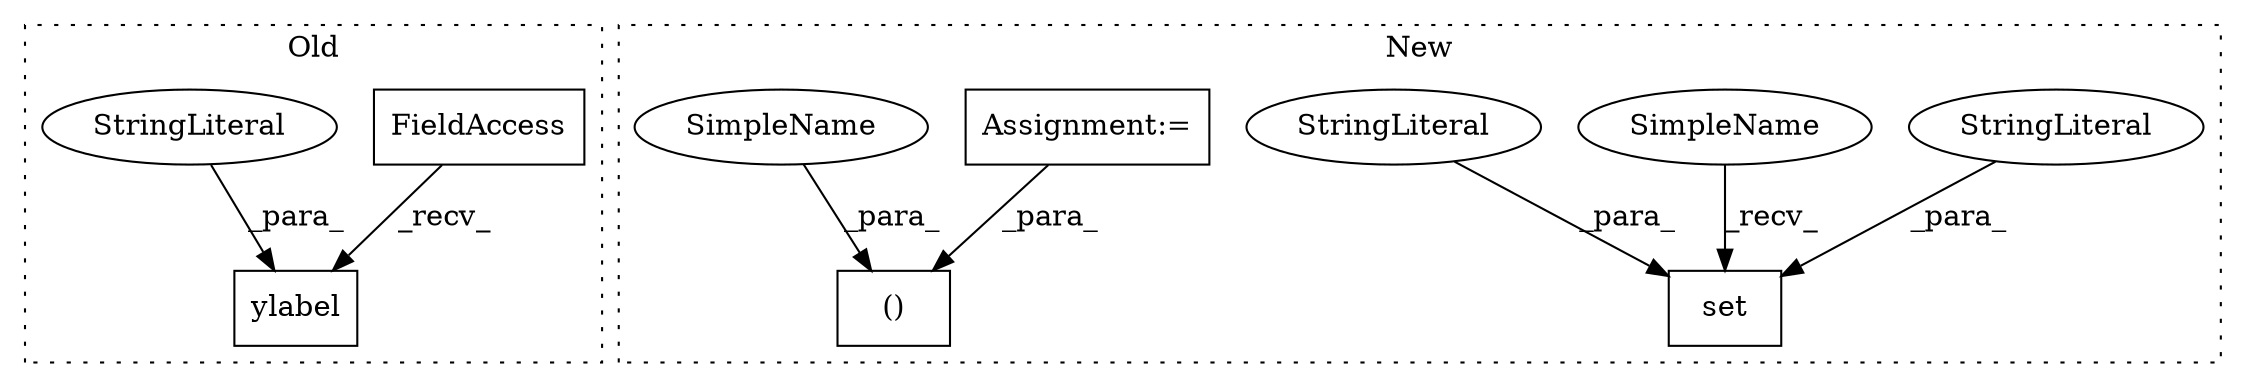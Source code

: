 digraph G {
subgraph cluster0 {
1 [label="ylabel" a="32" s="457,484" l="7,1" shape="box"];
4 [label="FieldAccess" a="22" s="439" l="10" shape="box"];
5 [label="StringLiteral" a="45" s="464" l="20" shape="ellipse"];
label = "Old";
style="dotted";
}
subgraph cluster1 {
2 [label="set" a="32" s="465,512" l="4,1" shape="box"];
3 [label="StringLiteral" a="45" s="492" l="20" shape="ellipse"];
6 [label="StringLiteral" a="45" s="469" l="22" shape="ellipse"];
7 [label="()" a="106" s="372" l="19" shape="box"];
8 [label="Assignment:=" a="7" s="151" l="3" shape="box"];
9 [label="SimpleName" a="42" s="372" l="3" shape="ellipse"];
10 [label="SimpleName" a="42" s="461" l="3" shape="ellipse"];
label = "New";
style="dotted";
}
3 -> 2 [label="_para_"];
4 -> 1 [label="_recv_"];
5 -> 1 [label="_para_"];
6 -> 2 [label="_para_"];
8 -> 7 [label="_para_"];
9 -> 7 [label="_para_"];
10 -> 2 [label="_recv_"];
}